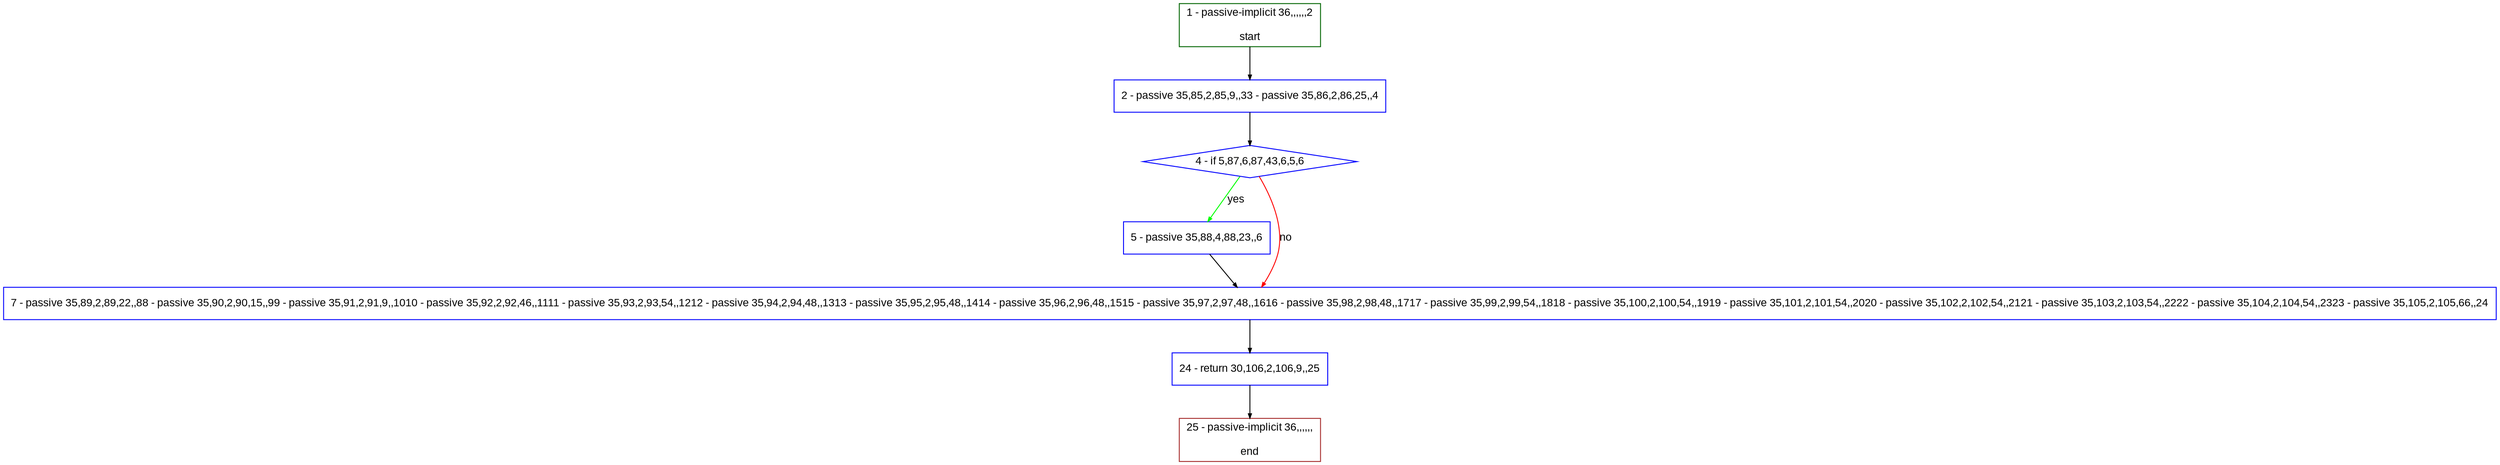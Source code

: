 digraph "" {
  graph [pack="true", label="", fontsize="12", packmode="clust", fontname="Arial", fillcolor="#FFFFCC", bgcolor="white", style="rounded,filled", compound="true"];
  node [node_initialized="no", label="", color="grey", fontsize="12", fillcolor="white", fontname="Arial", style="filled", shape="rectangle", compound="true", fixedsize="false"];
  edge [fontcolor="black", arrowhead="normal", arrowtail="none", arrowsize="0.5", ltail="", label="", color="black", fontsize="12", lhead="", fontname="Arial", dir="forward", compound="true"];
  __N1 [label="2 - passive 35,85,2,85,9,,33 - passive 35,86,2,86,25,,4", color="#0000ff", fillcolor="#ffffff", style="filled", shape="box"];
  __N2 [label="1 - passive-implicit 36,,,,,,2\n\nstart", color="#006400", fillcolor="#ffffff", style="filled", shape="box"];
  __N3 [label="4 - if 5,87,6,87,43,6,5,6", color="#0000ff", fillcolor="#ffffff", style="filled", shape="diamond"];
  __N4 [label="5 - passive 35,88,4,88,23,,6", color="#0000ff", fillcolor="#ffffff", style="filled", shape="box"];
  __N5 [label="7 - passive 35,89,2,89,22,,88 - passive 35,90,2,90,15,,99 - passive 35,91,2,91,9,,1010 - passive 35,92,2,92,46,,1111 - passive 35,93,2,93,54,,1212 - passive 35,94,2,94,48,,1313 - passive 35,95,2,95,48,,1414 - passive 35,96,2,96,48,,1515 - passive 35,97,2,97,48,,1616 - passive 35,98,2,98,48,,1717 - passive 35,99,2,99,54,,1818 - passive 35,100,2,100,54,,1919 - passive 35,101,2,101,54,,2020 - passive 35,102,2,102,54,,2121 - passive 35,103,2,103,54,,2222 - passive 35,104,2,104,54,,2323 - passive 35,105,2,105,66,,24", color="#0000ff", fillcolor="#ffffff", style="filled", shape="box"];
  __N6 [label="24 - return 30,106,2,106,9,,25", color="#0000ff", fillcolor="#ffffff", style="filled", shape="box"];
  __N7 [label="25 - passive-implicit 36,,,,,,\n\nend", color="#a52a2a", fillcolor="#ffffff", style="filled", shape="box"];
  __N2 -> __N1 [arrowhead="normal", arrowtail="none", color="#000000", label="", dir="forward"];
  __N1 -> __N3 [arrowhead="normal", arrowtail="none", color="#000000", label="", dir="forward"];
  __N3 -> __N4 [arrowhead="normal", arrowtail="none", color="#00ff00", label="yes", dir="forward"];
  __N3 -> __N5 [arrowhead="normal", arrowtail="none", color="#ff0000", label="no", dir="forward"];
  __N4 -> __N5 [arrowhead="normal", arrowtail="none", color="#000000", label="", dir="forward"];
  __N5 -> __N6 [arrowhead="normal", arrowtail="none", color="#000000", label="", dir="forward"];
  __N6 -> __N7 [arrowhead="normal", arrowtail="none", color="#000000", label="", dir="forward"];
}
